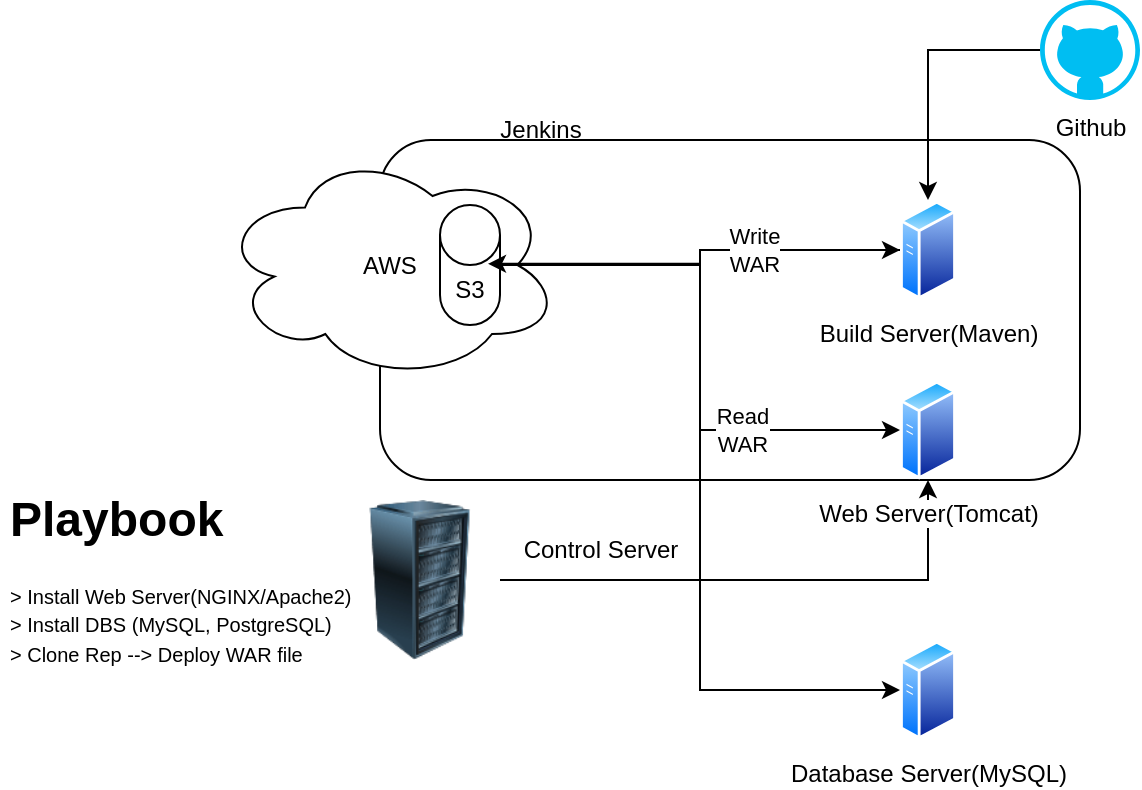 <mxfile version="22.1.18" type="github">
  <diagram name="Page-1" id="822b0af5-4adb-64df-f703-e8dfc1f81529">
    <mxGraphModel dx="1080" dy="1352" grid="1" gridSize="10" guides="1" tooltips="1" connect="1" arrows="1" fold="1" page="1" pageScale="1" pageWidth="1100" pageHeight="850" background="none" math="0" shadow="0">
      <root>
        <mxCell id="0" />
        <mxCell id="1" parent="0" />
        <mxCell id="NdheQnbIwM-bLs9tzLKu-21" value="" style="rounded=1;whiteSpace=wrap;html=1;" vertex="1" parent="1">
          <mxGeometry x="330" y="-20" width="350" height="170" as="geometry" />
        </mxCell>
        <mxCell id="NdheQnbIwM-bLs9tzLKu-12" value="AWS" style="ellipse;shape=cloud;whiteSpace=wrap;html=1;" vertex="1" parent="1">
          <mxGeometry x="250" y="-15" width="170" height="115" as="geometry" />
        </mxCell>
        <mxCell id="NdheQnbIwM-bLs9tzLKu-5" style="edgeStyle=orthogonalEdgeStyle;rounded=0;orthogonalLoop=1;jettySize=auto;html=1;" edge="1" parent="1" source="NdheQnbIwM-bLs9tzLKu-1" target="NdheQnbIwM-bLs9tzLKu-3">
          <mxGeometry relative="1" as="geometry" />
        </mxCell>
        <mxCell id="NdheQnbIwM-bLs9tzLKu-6" style="edgeStyle=orthogonalEdgeStyle;rounded=0;orthogonalLoop=1;jettySize=auto;html=1;" edge="1" parent="1" source="NdheQnbIwM-bLs9tzLKu-1" target="NdheQnbIwM-bLs9tzLKu-4">
          <mxGeometry relative="1" as="geometry" />
        </mxCell>
        <mxCell id="NdheQnbIwM-bLs9tzLKu-10" style="edgeStyle=orthogonalEdgeStyle;rounded=0;orthogonalLoop=1;jettySize=auto;html=1;entryX=0;entryY=0.5;entryDx=0;entryDy=0;" edge="1" parent="1" source="NdheQnbIwM-bLs9tzLKu-1" target="NdheQnbIwM-bLs9tzLKu-8">
          <mxGeometry relative="1" as="geometry" />
        </mxCell>
        <mxCell id="NdheQnbIwM-bLs9tzLKu-1" value="" style="image;html=1;image=img/lib/clip_art/computers/Server_Rack_128x128.png" vertex="1" parent="1">
          <mxGeometry x="310" y="160" width="80" height="80" as="geometry" />
        </mxCell>
        <mxCell id="NdheQnbIwM-bLs9tzLKu-2" value="Control Server" style="text;html=1;align=center;verticalAlign=middle;resizable=0;points=[];autosize=1;strokeColor=none;fillColor=none;" vertex="1" parent="1">
          <mxGeometry x="390" y="170" width="100" height="30" as="geometry" />
        </mxCell>
        <mxCell id="NdheQnbIwM-bLs9tzLKu-3" value="Web Server(Tomcat)" style="image;aspect=fixed;perimeter=ellipsePerimeter;html=1;align=center;shadow=0;dashed=0;spacingTop=3;image=img/lib/active_directory/generic_server.svg;" vertex="1" parent="1">
          <mxGeometry x="590" y="100" width="28.0" height="50" as="geometry" />
        </mxCell>
        <mxCell id="NdheQnbIwM-bLs9tzLKu-4" value="Database Server(MySQL)" style="image;aspect=fixed;perimeter=ellipsePerimeter;html=1;align=center;shadow=0;dashed=0;spacingTop=3;image=img/lib/active_directory/generic_server.svg;" vertex="1" parent="1">
          <mxGeometry x="590" y="230" width="28.0" height="50" as="geometry" />
        </mxCell>
        <mxCell id="NdheQnbIwM-bLs9tzLKu-7" value="&lt;h1&gt;Playbook&lt;/h1&gt;&lt;div&gt;&lt;font style=&quot;font-size: 10px;&quot;&gt;&amp;gt; Install Web Server(NGINX/Apache2)&lt;/font&gt;&lt;/div&gt;&lt;div&gt;&lt;font style=&quot;font-size: 10px;&quot;&gt;&amp;gt; Install DBS (MySQL, PostgreSQL)&lt;/font&gt;&lt;/div&gt;&lt;div&gt;&lt;font style=&quot;font-size: 10px;&quot;&gt;&amp;gt; Clone Rep --&amp;gt; Deploy WAR file&lt;/font&gt;&lt;/div&gt;&lt;div&gt;&lt;font style=&quot;font-size: 10px;&quot;&gt;&lt;br&gt;&lt;/font&gt;&lt;/div&gt;" style="text;html=1;strokeColor=none;fillColor=none;spacing=5;spacingTop=-20;whiteSpace=wrap;overflow=hidden;rounded=0;" vertex="1" parent="1">
          <mxGeometry x="140" y="150" width="190" height="120" as="geometry" />
        </mxCell>
        <mxCell id="NdheQnbIwM-bLs9tzLKu-8" value="Build Server(Maven)" style="image;aspect=fixed;perimeter=ellipsePerimeter;html=1;align=center;shadow=0;dashed=0;spacingTop=3;image=img/lib/active_directory/generic_server.svg;" vertex="1" parent="1">
          <mxGeometry x="590" y="10" width="28.0" height="50" as="geometry" />
        </mxCell>
        <mxCell id="NdheQnbIwM-bLs9tzLKu-14" style="edgeStyle=orthogonalEdgeStyle;rounded=0;orthogonalLoop=1;jettySize=auto;html=1;entryX=0;entryY=0.5;entryDx=0;entryDy=0;" edge="1" parent="1" source="NdheQnbIwM-bLs9tzLKu-11" target="NdheQnbIwM-bLs9tzLKu-3">
          <mxGeometry relative="1" as="geometry" />
        </mxCell>
        <mxCell id="NdheQnbIwM-bLs9tzLKu-18" value="Read&lt;br&gt;WAR" style="edgeLabel;html=1;align=center;verticalAlign=middle;resizable=0;points=[];" vertex="1" connectable="0" parent="NdheQnbIwM-bLs9tzLKu-14">
          <mxGeometry x="0.44" relative="1" as="geometry">
            <mxPoint as="offset" />
          </mxGeometry>
        </mxCell>
        <mxCell id="NdheQnbIwM-bLs9tzLKu-11" value="S3" style="shape=cylinder3;whiteSpace=wrap;html=1;boundedLbl=1;backgroundOutline=1;size=15;" vertex="1" parent="1">
          <mxGeometry x="360" y="12.5" width="30" height="60" as="geometry" />
        </mxCell>
        <mxCell id="NdheQnbIwM-bLs9tzLKu-16" style="edgeStyle=orthogonalEdgeStyle;rounded=0;orthogonalLoop=1;jettySize=auto;html=1;entryX=0.8;entryY=0.49;entryDx=0;entryDy=0;entryPerimeter=0;" edge="1" parent="1" source="NdheQnbIwM-bLs9tzLKu-8" target="NdheQnbIwM-bLs9tzLKu-11">
          <mxGeometry relative="1" as="geometry" />
        </mxCell>
        <mxCell id="NdheQnbIwM-bLs9tzLKu-17" value="Write&lt;br&gt;WAR" style="edgeLabel;html=1;align=center;verticalAlign=middle;resizable=0;points=[];" vertex="1" connectable="0" parent="NdheQnbIwM-bLs9tzLKu-16">
          <mxGeometry x="-0.314" relative="1" as="geometry">
            <mxPoint as="offset" />
          </mxGeometry>
        </mxCell>
        <mxCell id="NdheQnbIwM-bLs9tzLKu-20" style="edgeStyle=orthogonalEdgeStyle;rounded=0;orthogonalLoop=1;jettySize=auto;html=1;" edge="1" parent="1" source="NdheQnbIwM-bLs9tzLKu-19" target="NdheQnbIwM-bLs9tzLKu-8">
          <mxGeometry relative="1" as="geometry" />
        </mxCell>
        <mxCell id="NdheQnbIwM-bLs9tzLKu-19" value="Github" style="verticalLabelPosition=bottom;html=1;verticalAlign=top;align=center;strokeColor=none;fillColor=#00BEF2;shape=mxgraph.azure.github_code;pointerEvents=1;" vertex="1" parent="1">
          <mxGeometry x="660" y="-90" width="50" height="50" as="geometry" />
        </mxCell>
        <mxCell id="NdheQnbIwM-bLs9tzLKu-22" value="Jenkins" style="text;html=1;align=center;verticalAlign=middle;resizable=0;points=[];autosize=1;strokeColor=none;fillColor=none;" vertex="1" parent="1">
          <mxGeometry x="380" y="-40" width="60" height="30" as="geometry" />
        </mxCell>
      </root>
    </mxGraphModel>
  </diagram>
</mxfile>
